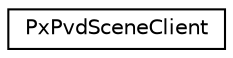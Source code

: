digraph "Graphical Class Hierarchy"
{
  edge [fontname="Helvetica",fontsize="10",labelfontname="Helvetica",labelfontsize="10"];
  node [fontname="Helvetica",fontsize="10",shape=record];
  rankdir="LR";
  Node0 [label="PxPvdSceneClient",height=0.2,width=0.4,color="black", fillcolor="white", style="filled",URL="$classPxPvdSceneClient.html",tooltip="Special client for PxScene. It provides access to the PxPvdSceneFlag. It also provides simple user de..."];
}
